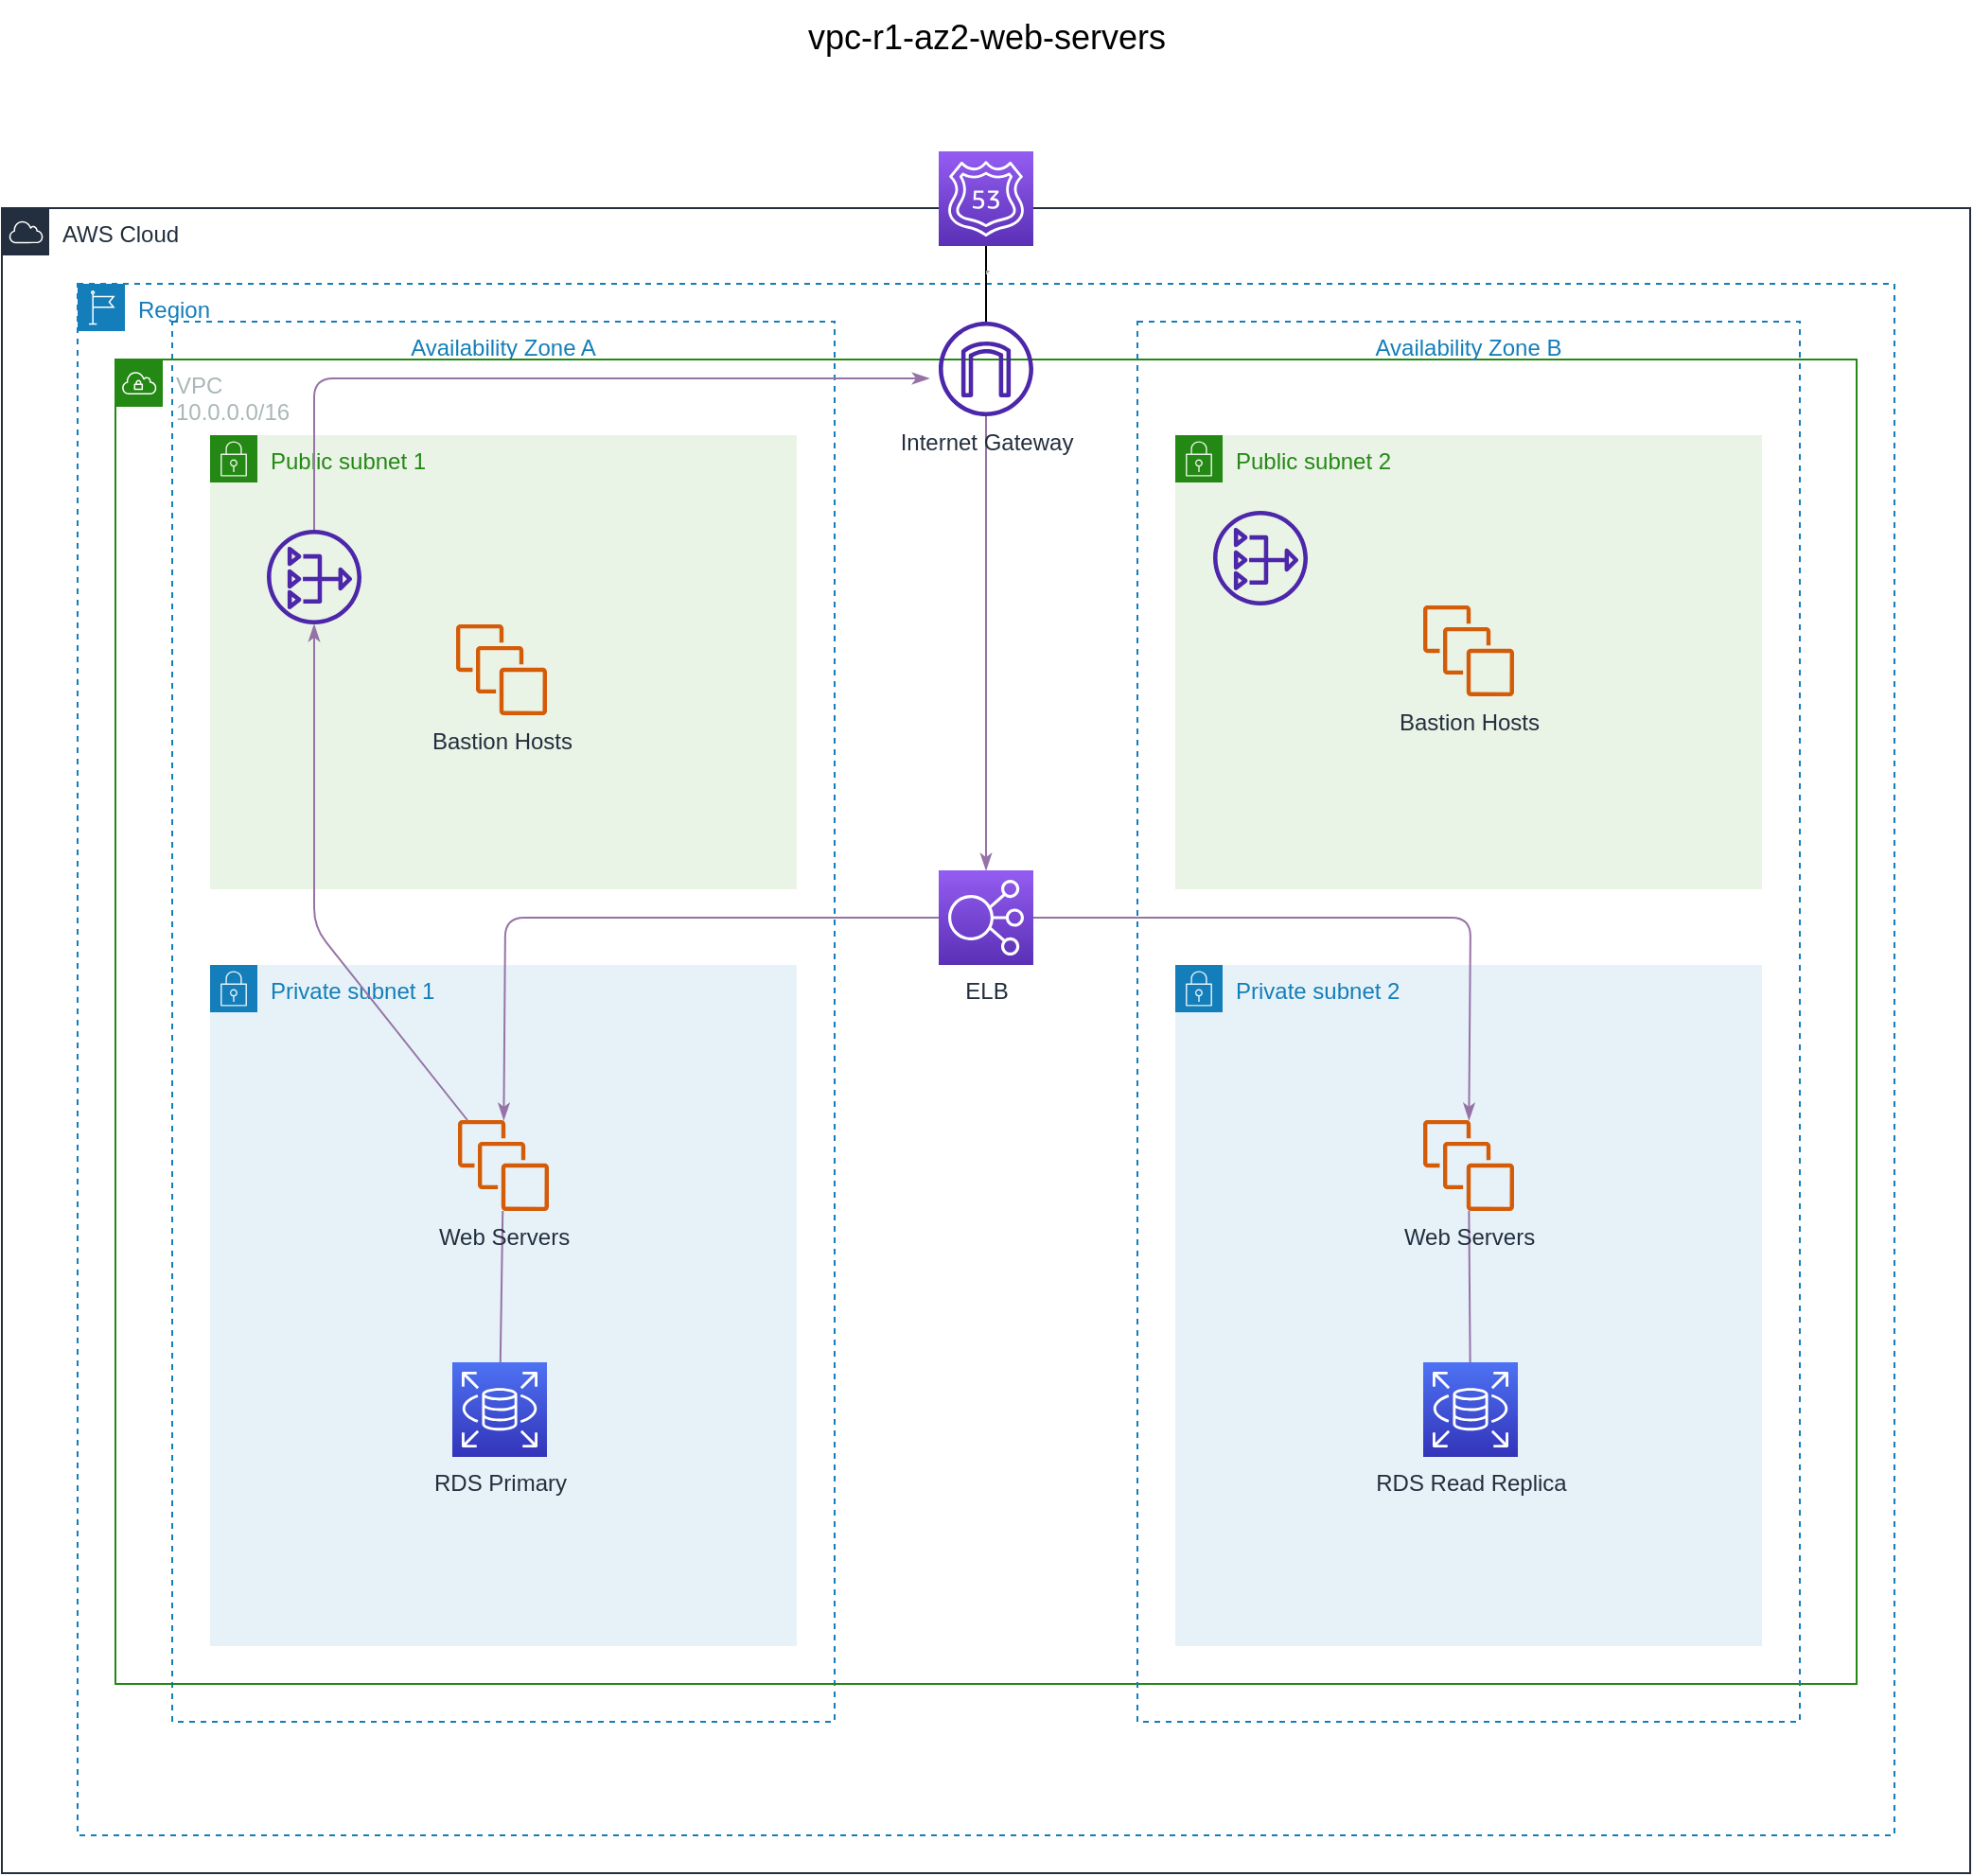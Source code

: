 <mxfile version="20.8.16" type="device"><diagram name="Page-1" id="RVRN6z7Y3mXThmnd-GB7"><mxGraphModel dx="1380" dy="976" grid="1" gridSize="10" guides="1" tooltips="1" connect="1" arrows="1" fold="1" page="1" pageScale="1" pageWidth="1100" pageHeight="1700" math="0" shadow="0"><root><mxCell id="0"/><mxCell id="1" parent="0"/><mxCell id="J4mi_5-vg6hKInEuO256-1" value="AWS Cloud" style="points=[[0,0],[0.25,0],[0.5,0],[0.75,0],[1,0],[1,0.25],[1,0.5],[1,0.75],[1,1],[0.75,1],[0.5,1],[0.25,1],[0,1],[0,0.75],[0,0.5],[0,0.25]];outlineConnect=0;gradientColor=none;html=1;whiteSpace=wrap;fontSize=12;fontStyle=0;container=1;pointerEvents=0;collapsible=0;recursiveResize=0;shape=mxgraph.aws4.group;grIcon=mxgraph.aws4.group_aws_cloud;strokeColor=#232F3E;fillColor=none;verticalAlign=top;align=left;spacingLeft=30;fontColor=#232F3E;dashed=0;movable=1;resizable=1;rotatable=1;deletable=1;editable=1;connectable=1;" vertex="1" parent="1"><mxGeometry x="40" y="120" width="1040" height="880" as="geometry"/></mxCell><mxCell id="J4mi_5-vg6hKInEuO256-9" value="Availability Zone A" style="fillColor=none;strokeColor=#147EBA;dashed=1;verticalAlign=top;fontStyle=0;fontColor=#147EBA;" vertex="1" parent="J4mi_5-vg6hKInEuO256-1"><mxGeometry x="90" y="60" width="350" height="740" as="geometry"/></mxCell><mxCell id="J4mi_5-vg6hKInEuO256-2" value="Region" style="points=[[0,0],[0.25,0],[0.5,0],[0.75,0],[1,0],[1,0.25],[1,0.5],[1,0.75],[1,1],[0.75,1],[0.5,1],[0.25,1],[0,1],[0,0.75],[0,0.5],[0,0.25]];outlineConnect=0;gradientColor=none;html=1;whiteSpace=wrap;fontSize=12;fontStyle=0;container=1;pointerEvents=0;collapsible=0;recursiveResize=0;shape=mxgraph.aws4.group;grIcon=mxgraph.aws4.group_region;strokeColor=#147EBA;fillColor=none;verticalAlign=top;align=left;spacingLeft=30;fontColor=#147EBA;dashed=1;" vertex="1" parent="J4mi_5-vg6hKInEuO256-1"><mxGeometry x="40" y="40" width="960" height="820" as="geometry"/></mxCell><mxCell id="J4mi_5-vg6hKInEuO256-6" value="VPC&lt;br&gt;10.0.0.0/16" style="points=[[0,0],[0.25,0],[0.5,0],[0.75,0],[1,0],[1,0.25],[1,0.5],[1,0.75],[1,1],[0.75,1],[0.5,1],[0.25,1],[0,1],[0,0.75],[0,0.5],[0,0.25]];outlineConnect=0;gradientColor=none;html=1;whiteSpace=wrap;fontSize=12;fontStyle=0;container=1;pointerEvents=0;collapsible=0;recursiveResize=0;shape=mxgraph.aws4.group;grIcon=mxgraph.aws4.group_vpc;strokeColor=#248814;fillColor=none;verticalAlign=top;align=left;spacingLeft=30;fontColor=#AAB7B8;dashed=0;movable=1;resizable=1;rotatable=1;deletable=1;editable=1;connectable=1;" vertex="1" parent="J4mi_5-vg6hKInEuO256-2"><mxGeometry x="20" y="40" width="920" height="700" as="geometry"/></mxCell><mxCell id="J4mi_5-vg6hKInEuO256-29" value="ELB" style="sketch=0;points=[[0,0,0],[0.25,0,0],[0.5,0,0],[0.75,0,0],[1,0,0],[0,1,0],[0.25,1,0],[0.5,1,0],[0.75,1,0],[1,1,0],[0,0.25,0],[0,0.5,0],[0,0.75,0],[1,0.25,0],[1,0.5,0],[1,0.75,0]];outlineConnect=0;fontColor=#232F3E;gradientColor=#945DF2;gradientDirection=north;fillColor=#5A30B5;strokeColor=#ffffff;dashed=0;verticalLabelPosition=bottom;verticalAlign=top;align=center;html=1;fontSize=12;fontStyle=0;aspect=fixed;shape=mxgraph.aws4.resourceIcon;resIcon=mxgraph.aws4.elastic_load_balancing;shadow=0;" vertex="1" parent="J4mi_5-vg6hKInEuO256-6"><mxGeometry x="435" y="270" width="50" height="50" as="geometry"/></mxCell><mxCell id="J4mi_5-vg6hKInEuO256-10" value="Availability Zone B" style="fillColor=none;strokeColor=#147EBA;dashed=1;verticalAlign=top;fontStyle=0;fontColor=#147EBA;" vertex="1" parent="J4mi_5-vg6hKInEuO256-2"><mxGeometry x="560" y="20" width="350" height="740" as="geometry"/></mxCell><mxCell id="J4mi_5-vg6hKInEuO256-16" value="Public subnet 2" style="points=[[0,0],[0.25,0],[0.5,0],[0.75,0],[1,0],[1,0.25],[1,0.5],[1,0.75],[1,1],[0.75,1],[0.5,1],[0.25,1],[0,1],[0,0.75],[0,0.5],[0,0.25]];outlineConnect=0;gradientColor=none;html=1;whiteSpace=wrap;fontSize=12;fontStyle=0;container=1;pointerEvents=0;collapsible=0;recursiveResize=0;shape=mxgraph.aws4.group;grIcon=mxgraph.aws4.group_security_group;grStroke=0;strokeColor=#248814;fillColor=#E9F3E6;verticalAlign=top;align=left;spacingLeft=30;fontColor=#248814;dashed=0;" vertex="1" parent="J4mi_5-vg6hKInEuO256-2"><mxGeometry x="580" y="80" width="310" height="240" as="geometry"/></mxCell><mxCell id="J4mi_5-vg6hKInEuO256-17" value="Private subnet 2" style="points=[[0,0],[0.25,0],[0.5,0],[0.75,0],[1,0],[1,0.25],[1,0.5],[1,0.75],[1,1],[0.75,1],[0.5,1],[0.25,1],[0,1],[0,0.75],[0,0.5],[0,0.25]];outlineConnect=0;gradientColor=none;html=1;whiteSpace=wrap;fontSize=12;fontStyle=0;container=1;pointerEvents=0;collapsible=0;recursiveResize=0;shape=mxgraph.aws4.group;grIcon=mxgraph.aws4.group_security_group;grStroke=0;strokeColor=#147EBA;fillColor=#E6F2F8;verticalAlign=top;align=left;spacingLeft=30;fontColor=#147EBA;dashed=0;" vertex="1" parent="J4mi_5-vg6hKInEuO256-2"><mxGeometry x="580" y="360" width="310" height="360" as="geometry"/></mxCell><mxCell id="J4mi_5-vg6hKInEuO256-44" style="edgeStyle=none;rounded=1;orthogonalLoop=1;jettySize=auto;html=1;fontSize=18;endArrow=none;endFill=0;fillColor=#e1d5e7;strokeColor=#9673a6;" edge="1" parent="J4mi_5-vg6hKInEuO256-17" source="J4mi_5-vg6hKInEuO256-32" target="J4mi_5-vg6hKInEuO256-39"><mxGeometry relative="1" as="geometry"/></mxCell><mxCell id="J4mi_5-vg6hKInEuO256-32" value="Web Servers" style="sketch=0;outlineConnect=0;fontColor=#232F3E;gradientColor=none;fillColor=#D45B07;strokeColor=none;dashed=0;verticalLabelPosition=bottom;verticalAlign=top;align=center;html=1;fontSize=12;fontStyle=0;aspect=fixed;pointerEvents=1;shape=mxgraph.aws4.instances;shadow=0;" vertex="1" parent="J4mi_5-vg6hKInEuO256-17"><mxGeometry x="131" y="82" width="48" height="48" as="geometry"/></mxCell><mxCell id="J4mi_5-vg6hKInEuO256-39" value="RDS Read Replica" style="sketch=0;points=[[0,0,0],[0.25,0,0],[0.5,0,0],[0.75,0,0],[1,0,0],[0,1,0],[0.25,1,0],[0.5,1,0],[0.75,1,0],[1,1,0],[0,0.25,0],[0,0.5,0],[0,0.75,0],[1,0.25,0],[1,0.5,0],[1,0.75,0]];outlineConnect=0;fontColor=#232F3E;gradientColor=#4D72F3;gradientDirection=north;fillColor=#3334B9;strokeColor=#ffffff;dashed=0;verticalLabelPosition=bottom;verticalAlign=top;align=center;html=1;fontSize=12;fontStyle=0;aspect=fixed;shape=mxgraph.aws4.resourceIcon;resIcon=mxgraph.aws4.rds;shadow=0;" vertex="1" parent="J4mi_5-vg6hKInEuO256-17"><mxGeometry x="131" y="210" width="50" height="50" as="geometry"/></mxCell><mxCell id="J4mi_5-vg6hKInEuO256-30" value="" style="edgeStyle=none;rounded=0;orthogonalLoop=1;jettySize=auto;html=1;fontSize=18;endArrow=classicThin;endFill=1;fillColor=#e1d5e7;strokeColor=#9673a6;" edge="1" parent="J4mi_5-vg6hKInEuO256-2" source="J4mi_5-vg6hKInEuO256-18" target="J4mi_5-vg6hKInEuO256-29"><mxGeometry relative="1" as="geometry"/></mxCell><mxCell id="J4mi_5-vg6hKInEuO256-18" value="Internet Gateway" style="outlineConnect=0;fontColor=#232F3E;gradientColor=none;fillColor=#4D27AA;strokeColor=none;dashed=0;verticalLabelPosition=bottom;verticalAlign=top;align=center;html=1;fontSize=12;fontStyle=0;aspect=fixed;pointerEvents=1;shape=mxgraph.aws4.internet_gateway;shadow=0;" vertex="1" parent="J4mi_5-vg6hKInEuO256-2"><mxGeometry x="455" y="20" width="50" height="50" as="geometry"/></mxCell><mxCell id="J4mi_5-vg6hKInEuO256-34" value="Bastion Hosts" style="sketch=0;outlineConnect=0;fontColor=#232F3E;gradientColor=none;fillColor=#D45B07;strokeColor=none;dashed=0;verticalLabelPosition=bottom;verticalAlign=top;align=center;html=1;fontSize=12;fontStyle=0;aspect=fixed;pointerEvents=1;shape=mxgraph.aws4.instances;shadow=0;" vertex="1" parent="J4mi_5-vg6hKInEuO256-2"><mxGeometry x="711" y="170" width="48" height="48" as="geometry"/></mxCell><mxCell id="J4mi_5-vg6hKInEuO256-36" value="" style="sketch=0;outlineConnect=0;fontColor=#232F3E;gradientColor=none;fillColor=#4D27AA;strokeColor=none;dashed=0;verticalLabelPosition=bottom;verticalAlign=top;align=center;html=1;fontSize=12;fontStyle=0;aspect=fixed;pointerEvents=1;shape=mxgraph.aws4.nat_gateway;shadow=0;" vertex="1" parent="J4mi_5-vg6hKInEuO256-2"><mxGeometry x="600" y="120" width="50" height="50" as="geometry"/></mxCell><mxCell id="J4mi_5-vg6hKInEuO256-42" style="edgeStyle=none;rounded=1;orthogonalLoop=1;jettySize=auto;html=1;fontSize=18;endArrow=classicThin;endFill=1;fillColor=#e1d5e7;strokeColor=#9673a6;" edge="1" parent="J4mi_5-vg6hKInEuO256-2" source="J4mi_5-vg6hKInEuO256-29" target="J4mi_5-vg6hKInEuO256-32"><mxGeometry relative="1" as="geometry"><Array as="points"><mxPoint x="736" y="335"/></Array></mxGeometry></mxCell><mxCell id="J4mi_5-vg6hKInEuO256-13" value="Public subnet 1&lt;br&gt;" style="points=[[0,0],[0.25,0],[0.5,0],[0.75,0],[1,0],[1,0.25],[1,0.5],[1,0.75],[1,1],[0.75,1],[0.5,1],[0.25,1],[0,1],[0,0.75],[0,0.5],[0,0.25]];outlineConnect=0;gradientColor=none;html=1;whiteSpace=wrap;fontSize=12;fontStyle=0;container=1;pointerEvents=0;collapsible=0;recursiveResize=0;shape=mxgraph.aws4.group;grIcon=mxgraph.aws4.group_security_group;grStroke=0;strokeColor=#248814;fillColor=#E9F3E6;verticalAlign=top;align=left;spacingLeft=30;fontColor=#248814;dashed=0;" vertex="1" parent="J4mi_5-vg6hKInEuO256-1"><mxGeometry x="110" y="120" width="310" height="240" as="geometry"/></mxCell><mxCell id="J4mi_5-vg6hKInEuO256-14" value="Private subnet 1" style="points=[[0,0],[0.25,0],[0.5,0],[0.75,0],[1,0],[1,0.25],[1,0.5],[1,0.75],[1,1],[0.75,1],[0.5,1],[0.25,1],[0,1],[0,0.75],[0,0.5],[0,0.25]];outlineConnect=0;gradientColor=none;html=1;whiteSpace=wrap;fontSize=12;fontStyle=0;container=1;pointerEvents=0;collapsible=0;recursiveResize=0;shape=mxgraph.aws4.group;grIcon=mxgraph.aws4.group_security_group;grStroke=0;strokeColor=#147EBA;fillColor=#E6F2F8;verticalAlign=top;align=left;spacingLeft=30;fontColor=#147EBA;dashed=0;" vertex="1" parent="J4mi_5-vg6hKInEuO256-1"><mxGeometry x="110" y="400" width="310" height="360" as="geometry"/></mxCell><mxCell id="J4mi_5-vg6hKInEuO256-43" style="edgeStyle=none;rounded=1;orthogonalLoop=1;jettySize=auto;html=1;fontSize=18;endArrow=none;endFill=0;fillColor=#e1d5e7;strokeColor=#9673a6;" edge="1" parent="J4mi_5-vg6hKInEuO256-14" source="J4mi_5-vg6hKInEuO256-31" target="J4mi_5-vg6hKInEuO256-37"><mxGeometry relative="1" as="geometry"/></mxCell><mxCell id="J4mi_5-vg6hKInEuO256-31" value="Web Servers" style="sketch=0;outlineConnect=0;fontColor=#232F3E;gradientColor=none;fillColor=#D45B07;strokeColor=none;dashed=0;verticalLabelPosition=bottom;verticalAlign=top;align=center;html=1;fontSize=12;fontStyle=0;aspect=fixed;pointerEvents=1;shape=mxgraph.aws4.instances;shadow=0;" vertex="1" parent="J4mi_5-vg6hKInEuO256-14"><mxGeometry x="131" y="82" width="48" height="48" as="geometry"/></mxCell><mxCell id="J4mi_5-vg6hKInEuO256-37" value="RDS Primary" style="sketch=0;points=[[0,0,0],[0.25,0,0],[0.5,0,0],[0.75,0,0],[1,0,0],[0,1,0],[0.25,1,0],[0.5,1,0],[0.75,1,0],[1,1,0],[0,0.25,0],[0,0.5,0],[0,0.75,0],[1,0.25,0],[1,0.5,0],[1,0.75,0]];outlineConnect=0;fontColor=#232F3E;gradientColor=#4D72F3;gradientDirection=north;fillColor=#3334B9;strokeColor=#ffffff;dashed=0;verticalLabelPosition=bottom;verticalAlign=top;align=center;html=1;fontSize=12;fontStyle=0;aspect=fixed;shape=mxgraph.aws4.resourceIcon;resIcon=mxgraph.aws4.rds;shadow=0;" vertex="1" parent="J4mi_5-vg6hKInEuO256-14"><mxGeometry x="128" y="210" width="50" height="50" as="geometry"/></mxCell><mxCell id="J4mi_5-vg6hKInEuO256-48" style="edgeStyle=none;rounded=1;orthogonalLoop=1;jettySize=auto;html=1;fontSize=18;endArrow=classicThin;endFill=1;fillColor=#e1d5e7;strokeColor=#9673a6;" edge="1" parent="J4mi_5-vg6hKInEuO256-1" source="J4mi_5-vg6hKInEuO256-35"><mxGeometry relative="1" as="geometry"><mxPoint x="490" y="90" as="targetPoint"/><Array as="points"><mxPoint x="165" y="90"/></Array></mxGeometry></mxCell><mxCell id="J4mi_5-vg6hKInEuO256-35" value="" style="sketch=0;outlineConnect=0;fontColor=#232F3E;gradientColor=none;fillColor=#4D27AA;strokeColor=none;dashed=0;verticalLabelPosition=bottom;verticalAlign=top;align=center;html=1;fontSize=12;fontStyle=0;aspect=fixed;pointerEvents=1;shape=mxgraph.aws4.nat_gateway;shadow=0;" vertex="1" parent="J4mi_5-vg6hKInEuO256-1"><mxGeometry x="140" y="170" width="50" height="50" as="geometry"/></mxCell><mxCell id="J4mi_5-vg6hKInEuO256-33" value="Bastion Hosts" style="sketch=0;outlineConnect=0;fontColor=#232F3E;gradientColor=none;fillColor=#D45B07;strokeColor=none;dashed=0;verticalLabelPosition=bottom;verticalAlign=top;align=center;html=1;fontSize=12;fontStyle=0;aspect=fixed;pointerEvents=1;shape=mxgraph.aws4.instances;shadow=0;" vertex="1" parent="J4mi_5-vg6hKInEuO256-1"><mxGeometry x="240" y="220" width="48" height="48" as="geometry"/></mxCell><mxCell id="J4mi_5-vg6hKInEuO256-41" style="edgeStyle=none;rounded=1;orthogonalLoop=1;jettySize=auto;html=1;fontSize=18;endArrow=classicThin;endFill=1;fillColor=#e1d5e7;strokeColor=#9673a6;" edge="1" parent="J4mi_5-vg6hKInEuO256-1" source="J4mi_5-vg6hKInEuO256-29" target="J4mi_5-vg6hKInEuO256-31"><mxGeometry relative="1" as="geometry"><Array as="points"><mxPoint x="266" y="375"/></Array></mxGeometry></mxCell><mxCell id="J4mi_5-vg6hKInEuO256-47" style="edgeStyle=none;rounded=1;orthogonalLoop=1;jettySize=auto;html=1;fontSize=18;endArrow=classicThin;endFill=1;fillColor=#e1d5e7;strokeColor=#9673a6;" edge="1" parent="J4mi_5-vg6hKInEuO256-1" source="J4mi_5-vg6hKInEuO256-31" target="J4mi_5-vg6hKInEuO256-35"><mxGeometry relative="1" as="geometry"><Array as="points"><mxPoint x="165" y="380"/></Array></mxGeometry></mxCell><mxCell id="J4mi_5-vg6hKInEuO256-11" value="&lt;font style=&quot;font-size: 18px;&quot;&gt;vpc-r1-az2-web-servers&lt;/font&gt;" style="text;html=1;align=center;verticalAlign=middle;resizable=0;points=[];autosize=1;strokeColor=none;fillColor=none;" vertex="1" parent="1"><mxGeometry x="455" y="10" width="210" height="40" as="geometry"/></mxCell><mxCell id="J4mi_5-vg6hKInEuO256-23" style="rounded=0;orthogonalLoop=1;jettySize=auto;html=1;fontSize=18;endArrow=none;endFill=0;" edge="1" parent="1" source="J4mi_5-vg6hKInEuO256-20" target="J4mi_5-vg6hKInEuO256-18"><mxGeometry relative="1" as="geometry"><Array as="points"><mxPoint x="560" y="170"/></Array></mxGeometry></mxCell><mxCell id="J4mi_5-vg6hKInEuO256-20" value="&lt;hr&gt;" style="sketch=0;points=[[0,0,0],[0.25,0,0],[0.5,0,0],[0.75,0,0],[1,0,0],[0,1,0],[0.25,1,0],[0.5,1,0],[0.75,1,0],[1,1,0],[0,0.25,0],[0,0.5,0],[0,0.75,0],[1,0.25,0],[1,0.5,0],[1,0.75,0]];outlineConnect=0;fontColor=#232F3E;gradientColor=#945DF2;gradientDirection=north;fillColor=#5A30B5;strokeColor=#ffffff;dashed=0;verticalLabelPosition=bottom;verticalAlign=top;align=center;html=1;fontSize=12;fontStyle=0;aspect=fixed;shape=mxgraph.aws4.resourceIcon;resIcon=mxgraph.aws4.route_53;" vertex="1" parent="1"><mxGeometry x="535" y="90" width="50" height="50" as="geometry"/></mxCell></root></mxGraphModel></diagram></mxfile>
